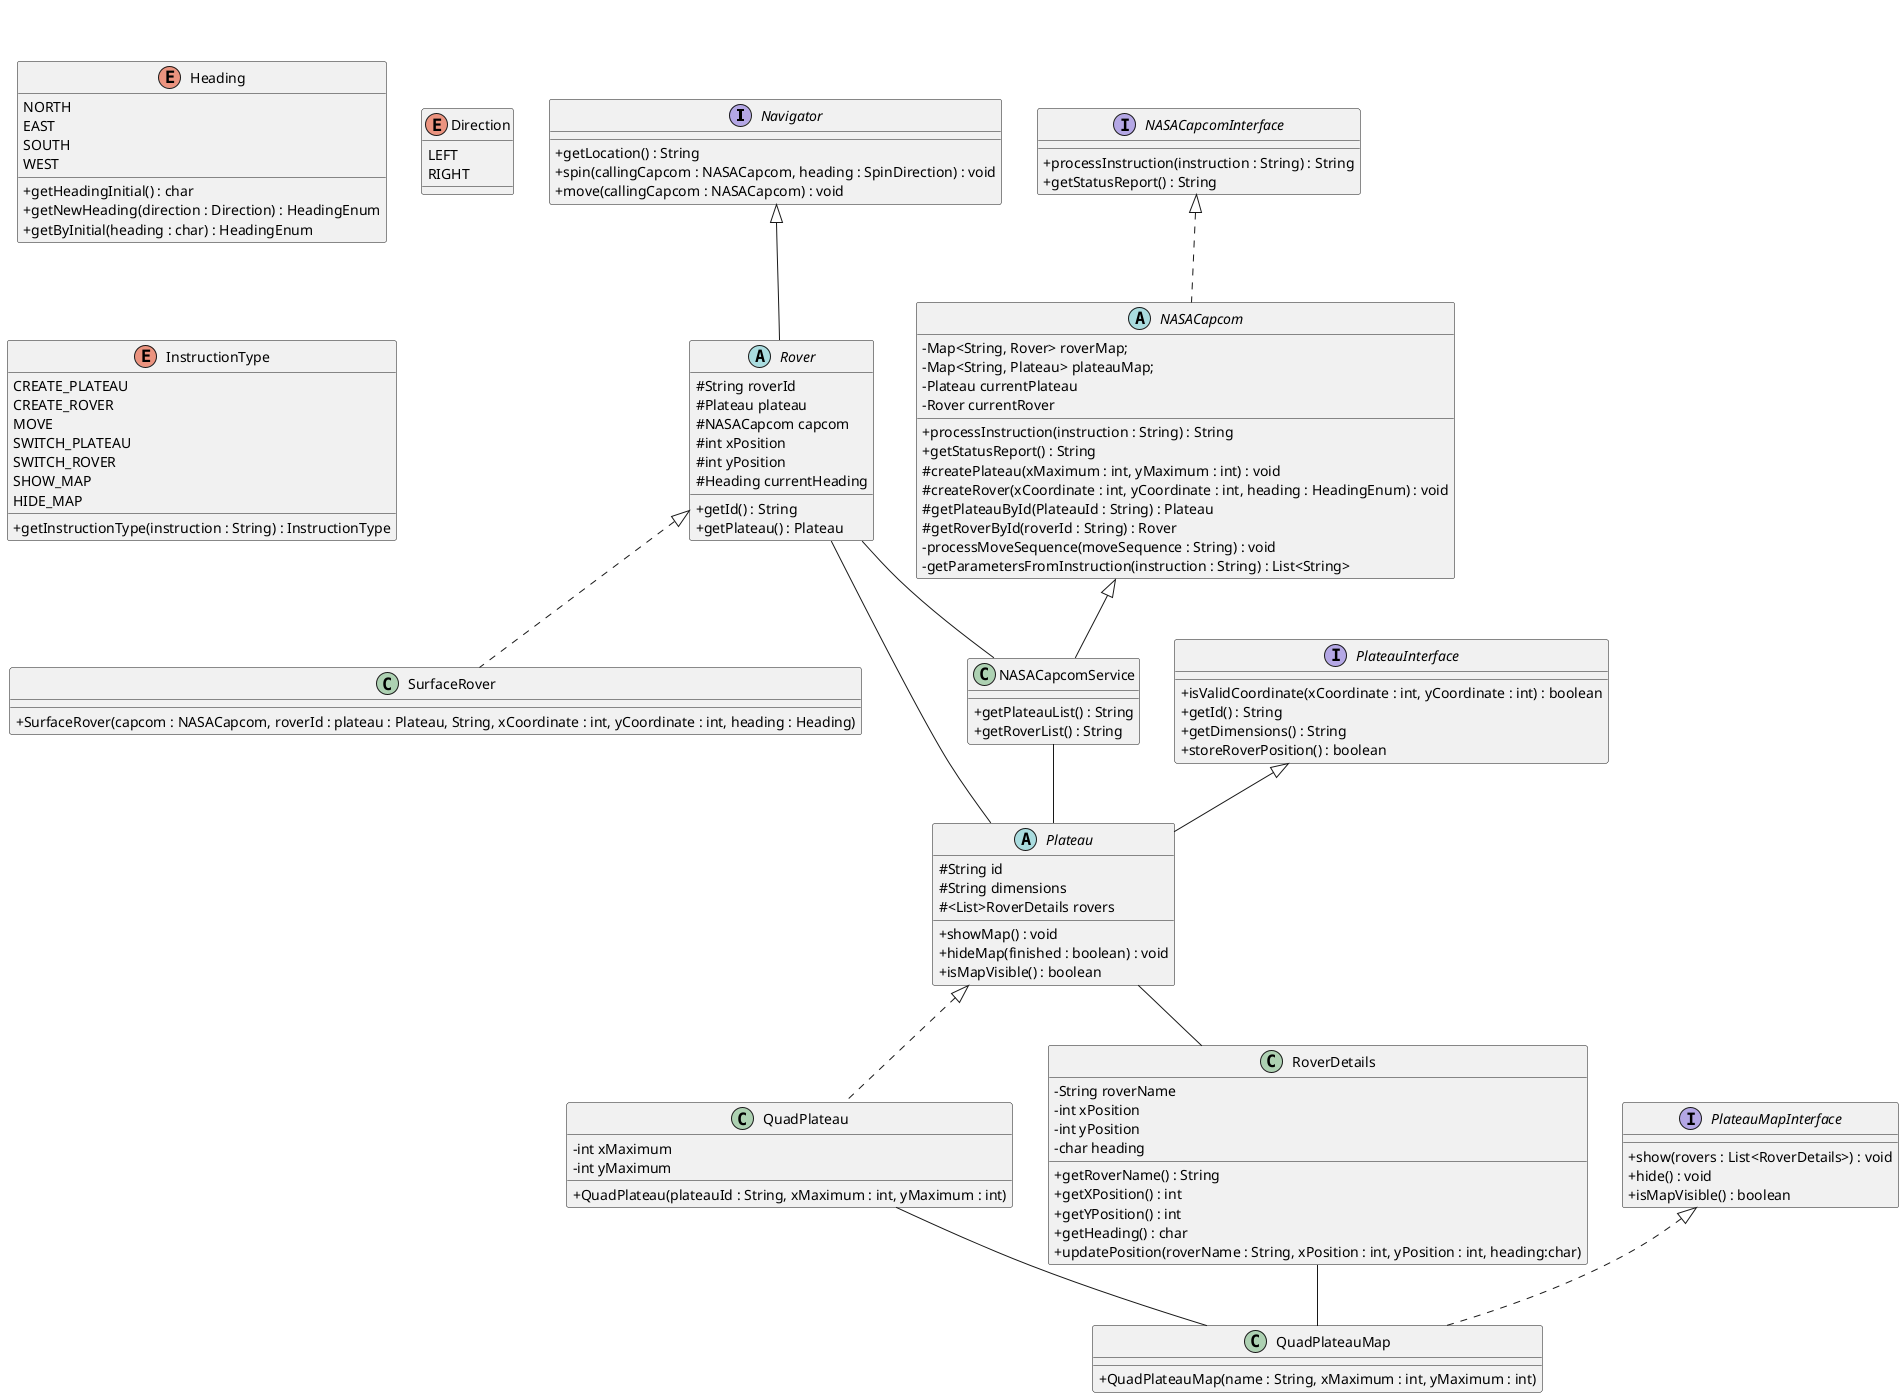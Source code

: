 @startuml
skinparam classAttributeIconSize 0

interface Navigator {
    + getLocation() : String
    + spin(callingCapcom : NASACapcom, heading : SpinDirection) : void
    + move(callingCapcom : NASACapcom) : void
}

abstract class Rover extends Navigator  {
  # String roverId
  # Plateau plateau
  # NASACapcom capcom
  # int xPosition
  # int yPosition
  # Heading currentHeading

  + getId() : String
  + getPlateau() : Plateau
}

class SurfaceRover implements Rover  {
    + SurfaceRover(capcom : NASACapcom, roverId : plateau : Plateau, String, xCoordinate : int, yCoordinate : int, heading : Heading)
}

interface PlateauInterface  {
   + isValidCoordinate(xCoordinate : int, yCoordinate : int) : boolean
   + getId() : String
   + getDimensions() : String
   + storeRoverPosition() : boolean
}

abstract class Plateau extends PlateauInterface {
  # String id
  # String dimensions
  # <List>RoverDetails rovers

  + showMap() : void
  + hideMap(finished : boolean) : void
  + isMapVisible() : boolean
}

class QuadPlateau implements Plateau {
  - int xMaximum
  - int yMaximum

   + QuadPlateau(plateauId : String, xMaximum : int, yMaximum : int)
}


enum Heading
{
NORTH
EAST
SOUTH
WEST
+ getHeadingInitial() : char
+ getNewHeading(direction : Direction) : HeadingEnum
+ getByInitial(heading : char) : HeadingEnum
}

enum Direction
{
LEFT
RIGHT
}

enum InstructionType
{
CREATE_PLATEAU
CREATE_ROVER
MOVE
SWITCH_PLATEAU
SWITCH_ROVER
SHOW_MAP
HIDE_MAP
+ getInstructionType(instruction : String) : InstructionType
}

interface NASACapcomInterface {
  + processInstruction(instruction : String) : String
  + getStatusReport() : String
}

abstract class NASACapcom implements NASACapcomInterface {
  - Map<String, Rover> roverMap;
  - Map<String, Plateau> plateauMap;
  - Plateau currentPlateau
  - Rover currentRover

  + processInstruction(instruction : String) : String
  + getStatusReport() : String
  # createPlateau(xMaximum : int, yMaximum : int) : void
  # createRover(xCoordinate : int, yCoordinate : int, heading : HeadingEnum) : void
  # getPlateauById(PlateauId : String) : Plateau
  # getRoverById(roverId : String) : Rover
  - processMoveSequence(moveSequence : String) : void
  - getParametersFromInstruction(instruction : String) : List<String>
}

class NASACapcomService extends NASACapcom
{
  + getPlateauList() : String
  + getRoverList() : String
}

interface PlateauMapInterface {
  + show(rovers : List<RoverDetails>) : void
  + hide() : void
  + isMapVisible() : boolean
}

class QuadPlateauMap implements PlateauMapInterface {
  + QuadPlateauMap(name : String, xMaximum : int, yMaximum : int)
}

class RoverDetails {
  - String roverName
  - int xPosition
  - int yPosition
  - char heading

  + getRoverName() : String
  + getXPosition() : int
  + getYPosition() : int
  + getHeading() : char
  + updatePosition(roverName : String, xPosition : int, yPosition : int, heading:char)
}

NASACapcomService -- Plateau
Rover -- NASACapcomService
Rover -- Plateau
Plateau -- RoverDetails
RoverDetails -- QuadPlateauMap
QuadPlateau -- QuadPlateauMap

Heading -[Hidden] Navigator
Heading -[hidden] Direction
Heading -[hidden]d-> InstructionType

@enduml